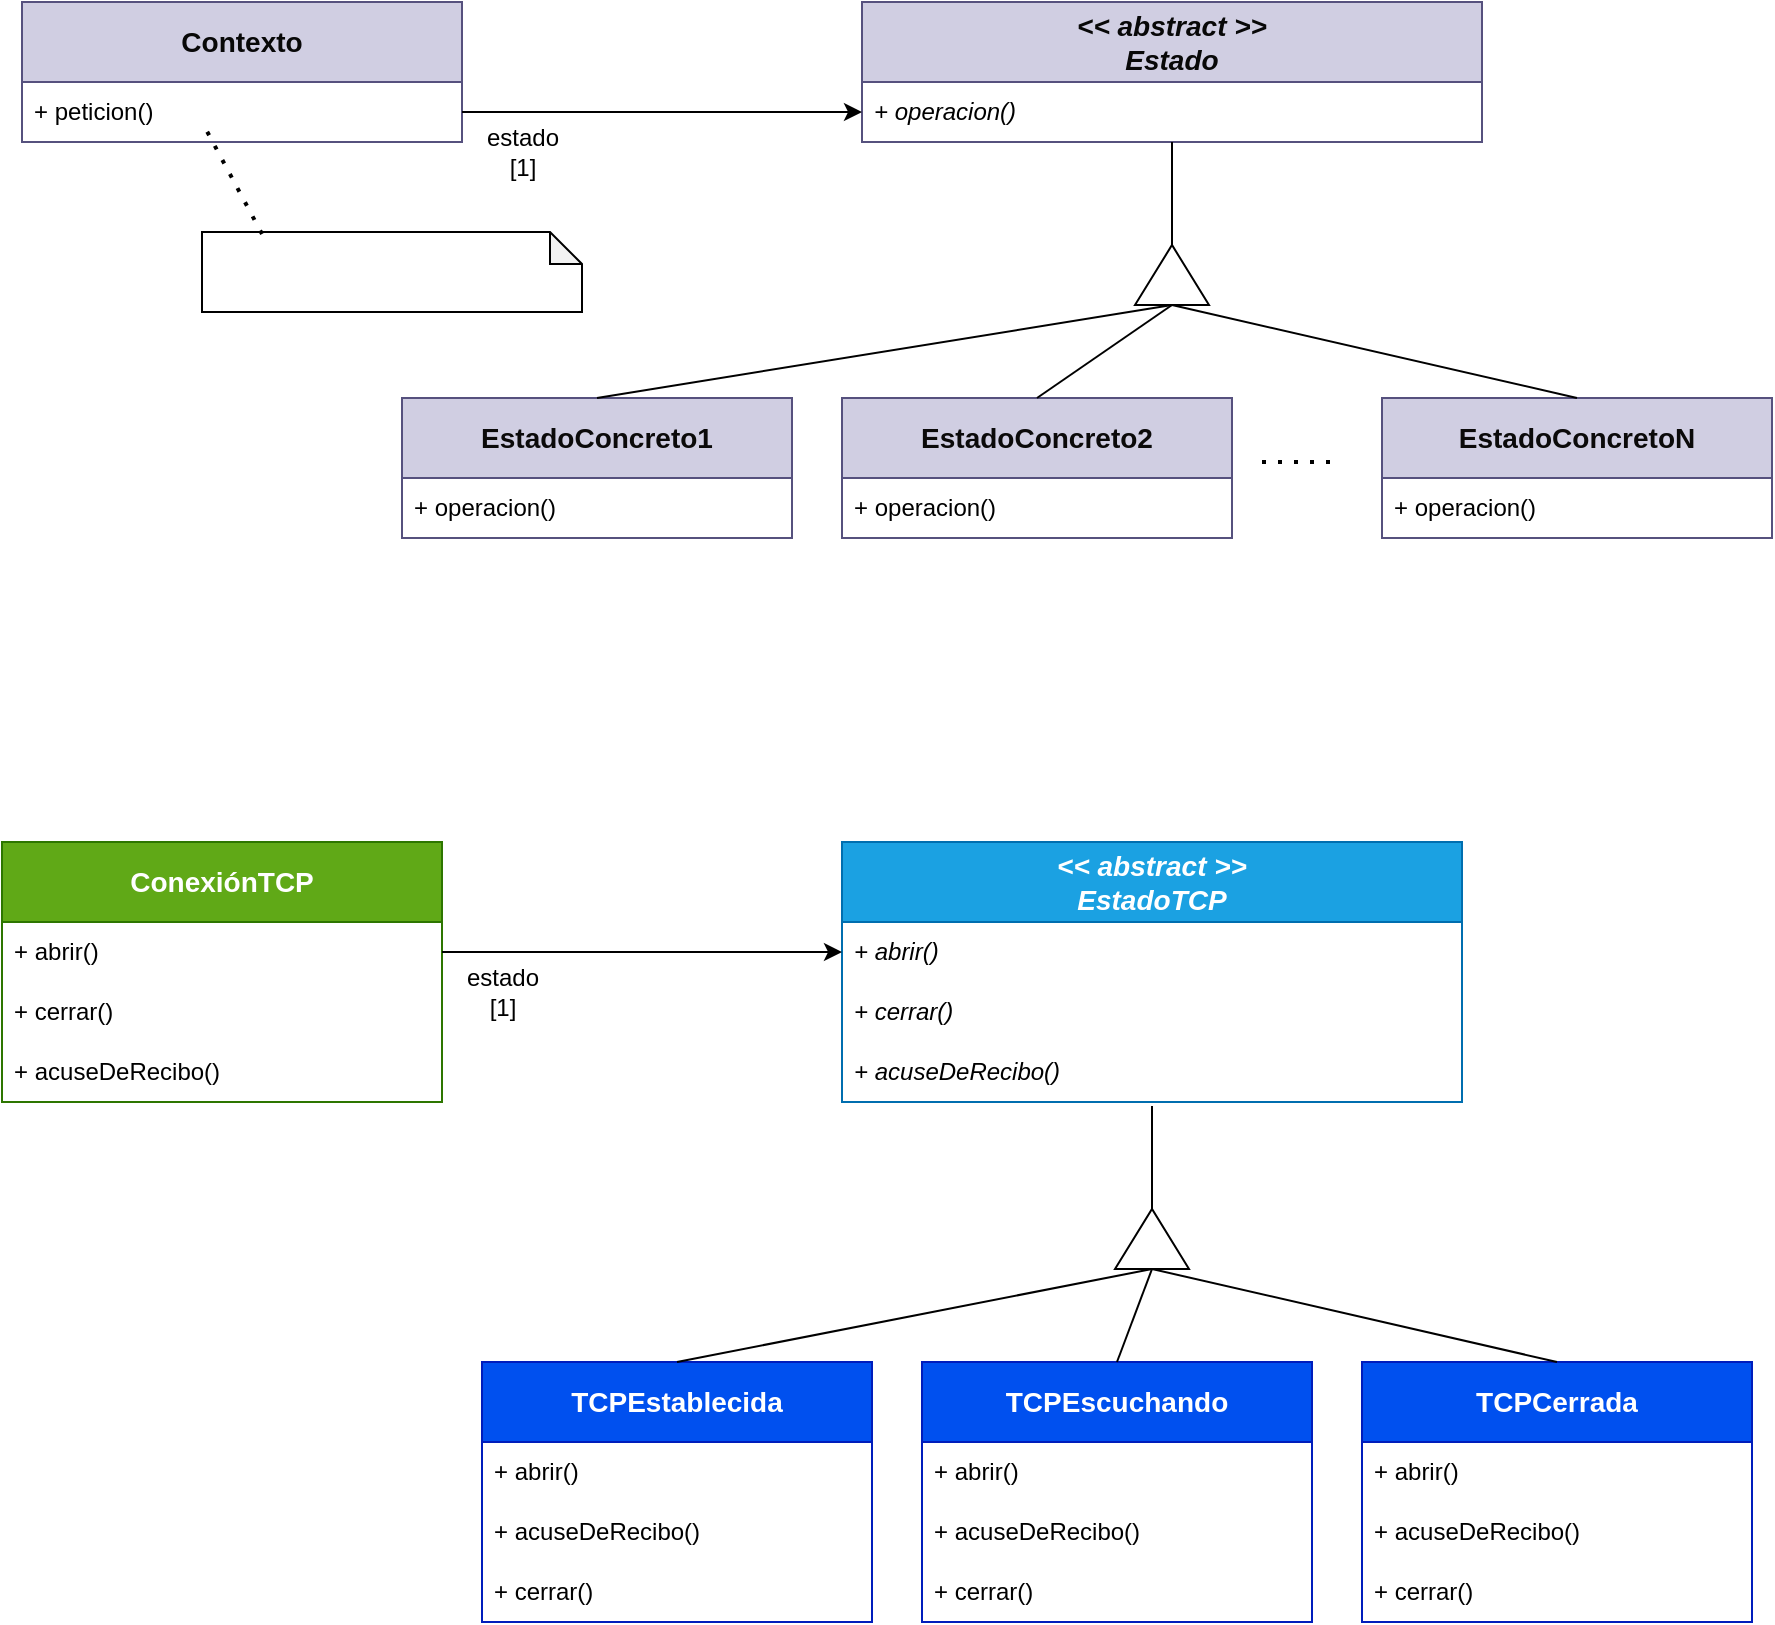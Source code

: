 <mxfile>
    <diagram id="w0s7VxQEyyxQoXV_-qH1" name="Page-1">
        <mxGraphModel dx="1452" dy="1197" grid="1" gridSize="10" guides="1" tooltips="1" connect="1" arrows="1" fold="1" page="0" pageScale="1" pageWidth="850" pageHeight="1100" math="0" shadow="0">
            <root>
                <mxCell id="0"/>
                <mxCell id="1" parent="0"/>
                <mxCell id="3" value="&lt;b style=&quot;font-size: 14px;&quot;&gt;&lt;i&gt;&amp;lt;&amp;lt; abstract &amp;gt;&amp;gt;&lt;br&gt;EstadoTCP&lt;/i&gt;&lt;/b&gt;" style="swimlane;fontStyle=0;childLayout=stackLayout;horizontal=1;startSize=40;horizontalStack=0;resizeParent=1;resizeParentMax=0;resizeLast=0;collapsible=1;marginBottom=0;whiteSpace=wrap;html=1;fillColor=#1ba1e2;fontColor=#ffffff;strokeColor=#006EAF;" parent="1" vertex="1">
                    <mxGeometry x="260" y="250" width="310" height="130" as="geometry"/>
                </mxCell>
                <mxCell id="27" value="+ abrir()" style="text;strokeColor=none;fillColor=none;align=left;verticalAlign=middle;spacingLeft=4;spacingRight=4;overflow=hidden;points=[[0,0.5],[1,0.5]];portConstraint=eastwest;rotatable=0;whiteSpace=wrap;html=1;fontStyle=2" vertex="1" parent="3">
                    <mxGeometry y="40" width="310" height="30" as="geometry"/>
                </mxCell>
                <mxCell id="28" value="+ cerrar()" style="text;strokeColor=none;fillColor=none;align=left;verticalAlign=middle;spacingLeft=4;spacingRight=4;overflow=hidden;points=[[0,0.5],[1,0.5]];portConstraint=eastwest;rotatable=0;whiteSpace=wrap;html=1;fontStyle=2" vertex="1" parent="3">
                    <mxGeometry y="70" width="310" height="30" as="geometry"/>
                </mxCell>
                <mxCell id="29" value="+ acuseDeRecibo()" style="text;strokeColor=none;fillColor=none;align=left;verticalAlign=middle;spacingLeft=4;spacingRight=4;overflow=hidden;points=[[0,0.5],[1,0.5]];portConstraint=eastwest;rotatable=0;whiteSpace=wrap;html=1;fontStyle=2" vertex="1" parent="3">
                    <mxGeometry y="100" width="310" height="30" as="geometry"/>
                </mxCell>
                <mxCell id="7" value="&lt;span style=&quot;font-size: 14px;&quot;&gt;&lt;b&gt;TCPEstablecida&lt;/b&gt;&lt;/span&gt;" style="swimlane;fontStyle=0;childLayout=stackLayout;horizontal=1;startSize=40;horizontalStack=0;resizeParent=1;resizeParentMax=0;resizeLast=0;collapsible=1;marginBottom=0;whiteSpace=wrap;html=1;fillColor=#0050ef;fontColor=#ffffff;strokeColor=#001DBC;" parent="1" vertex="1">
                    <mxGeometry x="80" y="510" width="195" height="130" as="geometry"/>
                </mxCell>
                <mxCell id="32" value="+ abrir()" style="text;strokeColor=none;fillColor=none;align=left;verticalAlign=middle;spacingLeft=4;spacingRight=4;overflow=hidden;points=[[0,0.5],[1,0.5]];portConstraint=eastwest;rotatable=0;whiteSpace=wrap;html=1;" vertex="1" parent="7">
                    <mxGeometry y="40" width="195" height="30" as="geometry"/>
                </mxCell>
                <mxCell id="34" value="+ acuseDeRecibo()" style="text;strokeColor=none;fillColor=none;align=left;verticalAlign=middle;spacingLeft=4;spacingRight=4;overflow=hidden;points=[[0,0.5],[1,0.5]];portConstraint=eastwest;rotatable=0;whiteSpace=wrap;html=1;" vertex="1" parent="7">
                    <mxGeometry y="70" width="195" height="30" as="geometry"/>
                </mxCell>
                <mxCell id="33" value="+ cerrar()" style="text;strokeColor=none;fillColor=none;align=left;verticalAlign=middle;spacingLeft=4;spacingRight=4;overflow=hidden;points=[[0,0.5],[1,0.5]];portConstraint=eastwest;rotatable=0;whiteSpace=wrap;html=1;" vertex="1" parent="7">
                    <mxGeometry y="100" width="195" height="30" as="geometry"/>
                </mxCell>
                <mxCell id="11" value="" style="endArrow=none;html=1;fontSize=14;exitX=1;exitY=0.5;exitDx=0;exitDy=0;entryX=0.5;entryY=1.067;entryDx=0;entryDy=0;entryPerimeter=0;startArrow=none;" parent="1" source="15" target="29" edge="1">
                    <mxGeometry width="50" height="50" relative="1" as="geometry">
                        <mxPoint x="400" y="420" as="sourcePoint"/>
                        <mxPoint x="415" y="413.99" as="targetPoint"/>
                    </mxGeometry>
                </mxCell>
                <mxCell id="20" value="" style="endArrow=none;html=1;fontSize=14;exitX=0.5;exitY=0;exitDx=0;exitDy=0;entryX=0;entryY=0.5;entryDx=0;entryDy=0;" edge="1" parent="1" source="7" target="15">
                    <mxGeometry width="50" height="50" relative="1" as="geometry">
                        <mxPoint x="415" y="510" as="sourcePoint"/>
                        <mxPoint x="410" y="390" as="targetPoint"/>
                    </mxGeometry>
                </mxCell>
                <mxCell id="15" value="" style="triangle;whiteSpace=wrap;html=1;fontSize=14;rotation=-90;" parent="1" vertex="1">
                    <mxGeometry x="400" y="430" width="30" height="37" as="geometry"/>
                </mxCell>
                <mxCell id="21" value="&lt;span style=&quot;font-size: 14px;&quot;&gt;&lt;b&gt;ConexiónTCP&lt;/b&gt;&lt;/span&gt;" style="swimlane;fontStyle=0;childLayout=stackLayout;horizontal=1;startSize=40;horizontalStack=0;resizeParent=1;resizeParentMax=0;resizeLast=0;collapsible=1;marginBottom=0;whiteSpace=wrap;html=1;fillColor=#60a917;fontColor=#ffffff;strokeColor=#2D7600;" vertex="1" parent="1">
                    <mxGeometry x="-160" y="250" width="220" height="130" as="geometry"/>
                </mxCell>
                <mxCell id="22" value="+ abrir()" style="text;strokeColor=none;fillColor=none;align=left;verticalAlign=middle;spacingLeft=4;spacingRight=4;overflow=hidden;points=[[0,0.5],[1,0.5]];portConstraint=eastwest;rotatable=0;whiteSpace=wrap;html=1;" vertex="1" parent="21">
                    <mxGeometry y="40" width="220" height="30" as="geometry"/>
                </mxCell>
                <mxCell id="24" value="+ cerrar()" style="text;strokeColor=none;fillColor=none;align=left;verticalAlign=middle;spacingLeft=4;spacingRight=4;overflow=hidden;points=[[0,0.5],[1,0.5]];portConstraint=eastwest;rotatable=0;whiteSpace=wrap;html=1;" vertex="1" parent="21">
                    <mxGeometry y="70" width="220" height="30" as="geometry"/>
                </mxCell>
                <mxCell id="26" value="+ acuseDeRecibo()" style="text;strokeColor=none;fillColor=none;align=left;verticalAlign=middle;spacingLeft=4;spacingRight=4;overflow=hidden;points=[[0,0.5],[1,0.5]];portConstraint=eastwest;rotatable=0;whiteSpace=wrap;html=1;" vertex="1" parent="21">
                    <mxGeometry y="100" width="220" height="30" as="geometry"/>
                </mxCell>
                <mxCell id="30" value="" style="endArrow=classic;html=1;exitX=1;exitY=0.5;exitDx=0;exitDy=0;entryX=0;entryY=0.5;entryDx=0;entryDy=0;" edge="1" parent="1" source="22" target="27">
                    <mxGeometry width="50" height="50" relative="1" as="geometry">
                        <mxPoint x="240" y="480" as="sourcePoint"/>
                        <mxPoint x="290" y="430" as="targetPoint"/>
                    </mxGeometry>
                </mxCell>
                <mxCell id="31" value="estado&lt;br&gt;[1]" style="text;html=1;align=center;verticalAlign=middle;resizable=0;points=[];autosize=1;strokeColor=none;fillColor=none;" vertex="1" parent="1">
                    <mxGeometry x="60" y="305" width="60" height="40" as="geometry"/>
                </mxCell>
                <mxCell id="35" value="&lt;span style=&quot;font-size: 14px;&quot;&gt;&lt;b&gt;TCPEscuchando&lt;/b&gt;&lt;/span&gt;" style="swimlane;fontStyle=0;childLayout=stackLayout;horizontal=1;startSize=40;horizontalStack=0;resizeParent=1;resizeParentMax=0;resizeLast=0;collapsible=1;marginBottom=0;whiteSpace=wrap;html=1;fillColor=#0050ef;fontColor=#ffffff;strokeColor=#001DBC;" vertex="1" parent="1">
                    <mxGeometry x="300" y="510" width="195" height="130" as="geometry"/>
                </mxCell>
                <mxCell id="36" value="+ abrir()" style="text;strokeColor=none;fillColor=none;align=left;verticalAlign=middle;spacingLeft=4;spacingRight=4;overflow=hidden;points=[[0,0.5],[1,0.5]];portConstraint=eastwest;rotatable=0;whiteSpace=wrap;html=1;" vertex="1" parent="35">
                    <mxGeometry y="40" width="195" height="30" as="geometry"/>
                </mxCell>
                <mxCell id="37" value="+ acuseDeRecibo()" style="text;strokeColor=none;fillColor=none;align=left;verticalAlign=middle;spacingLeft=4;spacingRight=4;overflow=hidden;points=[[0,0.5],[1,0.5]];portConstraint=eastwest;rotatable=0;whiteSpace=wrap;html=1;" vertex="1" parent="35">
                    <mxGeometry y="70" width="195" height="30" as="geometry"/>
                </mxCell>
                <mxCell id="38" value="+ cerrar()" style="text;strokeColor=none;fillColor=none;align=left;verticalAlign=middle;spacingLeft=4;spacingRight=4;overflow=hidden;points=[[0,0.5],[1,0.5]];portConstraint=eastwest;rotatable=0;whiteSpace=wrap;html=1;" vertex="1" parent="35">
                    <mxGeometry y="100" width="195" height="30" as="geometry"/>
                </mxCell>
                <mxCell id="39" value="&lt;span style=&quot;font-size: 14px;&quot;&gt;&lt;b&gt;TCPCerrada&lt;/b&gt;&lt;/span&gt;" style="swimlane;fontStyle=0;childLayout=stackLayout;horizontal=1;startSize=40;horizontalStack=0;resizeParent=1;resizeParentMax=0;resizeLast=0;collapsible=1;marginBottom=0;whiteSpace=wrap;html=1;fillColor=#0050ef;fontColor=#ffffff;strokeColor=#001DBC;" vertex="1" parent="1">
                    <mxGeometry x="520" y="510" width="195" height="130" as="geometry"/>
                </mxCell>
                <mxCell id="40" value="+ abrir()" style="text;strokeColor=none;fillColor=none;align=left;verticalAlign=middle;spacingLeft=4;spacingRight=4;overflow=hidden;points=[[0,0.5],[1,0.5]];portConstraint=eastwest;rotatable=0;whiteSpace=wrap;html=1;" vertex="1" parent="39">
                    <mxGeometry y="40" width="195" height="30" as="geometry"/>
                </mxCell>
                <mxCell id="41" value="+ acuseDeRecibo()" style="text;strokeColor=none;fillColor=none;align=left;verticalAlign=middle;spacingLeft=4;spacingRight=4;overflow=hidden;points=[[0,0.5],[1,0.5]];portConstraint=eastwest;rotatable=0;whiteSpace=wrap;html=1;" vertex="1" parent="39">
                    <mxGeometry y="70" width="195" height="30" as="geometry"/>
                </mxCell>
                <mxCell id="42" value="+ cerrar()" style="text;strokeColor=none;fillColor=none;align=left;verticalAlign=middle;spacingLeft=4;spacingRight=4;overflow=hidden;points=[[0,0.5],[1,0.5]];portConstraint=eastwest;rotatable=0;whiteSpace=wrap;html=1;" vertex="1" parent="39">
                    <mxGeometry y="100" width="195" height="30" as="geometry"/>
                </mxCell>
                <mxCell id="43" value="" style="endArrow=none;html=1;fontSize=14;exitX=0.5;exitY=0;exitDx=0;exitDy=0;entryX=0;entryY=0.5;entryDx=0;entryDy=0;" edge="1" parent="1" source="35" target="15">
                    <mxGeometry width="50" height="50" relative="1" as="geometry">
                        <mxPoint x="187.5" y="520" as="sourcePoint"/>
                        <mxPoint x="425" y="473.5" as="targetPoint"/>
                    </mxGeometry>
                </mxCell>
                <mxCell id="44" value="" style="endArrow=none;html=1;fontSize=14;exitX=0.5;exitY=0;exitDx=0;exitDy=0;entryX=0;entryY=0.5;entryDx=0;entryDy=0;" edge="1" parent="1" source="39" target="15">
                    <mxGeometry width="50" height="50" relative="1" as="geometry">
                        <mxPoint x="197.5" y="530" as="sourcePoint"/>
                        <mxPoint x="435" y="483.5" as="targetPoint"/>
                    </mxGeometry>
                </mxCell>
                <mxCell id="58" value="&lt;b style=&quot;font-size: 14px;&quot;&gt;&lt;i&gt;&amp;lt;&amp;lt; abstract &amp;gt;&amp;gt;&lt;br&gt;Estado&lt;/i&gt;&lt;/b&gt;" style="swimlane;fontStyle=0;childLayout=stackLayout;horizontal=1;startSize=40;horizontalStack=0;resizeParent=1;resizeParentMax=0;resizeLast=0;collapsible=1;marginBottom=0;whiteSpace=wrap;html=1;fillColor=#d0cee2;strokeColor=#56517e;fontColor=#080808;" vertex="1" parent="1">
                    <mxGeometry x="270" y="-170" width="310" height="70" as="geometry"/>
                </mxCell>
                <mxCell id="85" value="&lt;i&gt;+ operacion()&lt;/i&gt;" style="text;strokeColor=none;fillColor=none;align=left;verticalAlign=middle;spacingLeft=4;spacingRight=4;overflow=hidden;points=[[0,0.5],[1,0.5]];portConstraint=eastwest;rotatable=0;whiteSpace=wrap;html=1;" vertex="1" parent="58">
                    <mxGeometry y="40" width="310" height="30" as="geometry"/>
                </mxCell>
                <mxCell id="62" value="&lt;b style=&quot;font-size: 14px;&quot;&gt;EstadoConcreto1&lt;/b&gt;" style="swimlane;fontStyle=0;childLayout=stackLayout;horizontal=1;startSize=40;horizontalStack=0;resizeParent=1;resizeParentMax=0;resizeLast=0;collapsible=1;marginBottom=0;whiteSpace=wrap;html=1;fillColor=#d0cee2;strokeColor=#56517e;fontColor=#0b0a0a;" vertex="1" parent="1">
                    <mxGeometry x="40" y="28" width="195" height="70" as="geometry"/>
                </mxCell>
                <mxCell id="87" value="+ operacion()" style="text;strokeColor=none;fillColor=none;align=left;verticalAlign=middle;spacingLeft=4;spacingRight=4;overflow=hidden;points=[[0,0.5],[1,0.5]];portConstraint=eastwest;rotatable=0;whiteSpace=wrap;html=1;" vertex="1" parent="62">
                    <mxGeometry y="40" width="195" height="30" as="geometry"/>
                </mxCell>
                <mxCell id="66" value="" style="endArrow=none;html=1;fontSize=14;exitX=1;exitY=0.5;exitDx=0;exitDy=0;entryX=0.5;entryY=1.067;entryDx=0;entryDy=0;entryPerimeter=0;startArrow=none;" edge="1" parent="1" source="68">
                    <mxGeometry width="50" height="50" relative="1" as="geometry">
                        <mxPoint x="410" y="-62" as="sourcePoint"/>
                        <mxPoint x="425" y="-99.99" as="targetPoint"/>
                    </mxGeometry>
                </mxCell>
                <mxCell id="67" value="" style="endArrow=none;html=1;fontSize=14;exitX=0.5;exitY=0;exitDx=0;exitDy=0;entryX=0;entryY=0.5;entryDx=0;entryDy=0;" edge="1" parent="1" source="62" target="68">
                    <mxGeometry width="50" height="50" relative="1" as="geometry">
                        <mxPoint x="425" y="28" as="sourcePoint"/>
                        <mxPoint x="420" y="-92" as="targetPoint"/>
                    </mxGeometry>
                </mxCell>
                <mxCell id="68" value="" style="triangle;whiteSpace=wrap;html=1;fontSize=14;rotation=-90;" vertex="1" parent="1">
                    <mxGeometry x="410" y="-52" width="30" height="37" as="geometry"/>
                </mxCell>
                <mxCell id="69" value="&lt;span style=&quot;font-size: 14px;&quot;&gt;&lt;b&gt;Contexto&lt;/b&gt;&lt;/span&gt;" style="swimlane;fontStyle=0;childLayout=stackLayout;horizontal=1;startSize=40;horizontalStack=0;resizeParent=1;resizeParentMax=0;resizeLast=0;collapsible=1;marginBottom=0;whiteSpace=wrap;html=1;fillColor=#d0cee2;strokeColor=#56517e;fontColor=#080808;" vertex="1" parent="1">
                    <mxGeometry x="-150" y="-170" width="220" height="70" as="geometry"/>
                </mxCell>
                <mxCell id="70" value="+ peticion()" style="text;strokeColor=none;fillColor=none;align=left;verticalAlign=middle;spacingLeft=4;spacingRight=4;overflow=hidden;points=[[0,0.5],[1,0.5]];portConstraint=eastwest;rotatable=0;whiteSpace=wrap;html=1;" vertex="1" parent="69">
                    <mxGeometry y="40" width="220" height="30" as="geometry"/>
                </mxCell>
                <mxCell id="73" value="" style="endArrow=classic;html=1;exitX=1;exitY=0.5;exitDx=0;exitDy=0;entryX=0;entryY=0.5;entryDx=0;entryDy=0;" edge="1" parent="1" source="70">
                    <mxGeometry width="50" height="50" relative="1" as="geometry">
                        <mxPoint x="250" y="60" as="sourcePoint"/>
                        <mxPoint x="270" y="-115" as="targetPoint"/>
                    </mxGeometry>
                </mxCell>
                <mxCell id="74" value="estado&lt;br&gt;[1]" style="text;html=1;align=center;verticalAlign=middle;resizable=0;points=[];autosize=1;strokeColor=none;fillColor=none;" vertex="1" parent="1">
                    <mxGeometry x="70" y="-115" width="60" height="40" as="geometry"/>
                </mxCell>
                <mxCell id="75" value="&lt;span style=&quot;font-size: 14px;&quot;&gt;&lt;b&gt;EstadoConcreto2&lt;/b&gt;&lt;/span&gt;" style="swimlane;fontStyle=0;childLayout=stackLayout;horizontal=1;startSize=40;horizontalStack=0;resizeParent=1;resizeParentMax=0;resizeLast=0;collapsible=1;marginBottom=0;whiteSpace=wrap;html=1;fillColor=#d0cee2;strokeColor=#56517e;fontColor=#0b0a0a;" vertex="1" parent="1">
                    <mxGeometry x="260" y="28" width="195" height="70" as="geometry"/>
                </mxCell>
                <mxCell id="90" value="+ operacion()" style="text;strokeColor=none;fillColor=none;align=left;verticalAlign=middle;spacingLeft=4;spacingRight=4;overflow=hidden;points=[[0,0.5],[1,0.5]];portConstraint=eastwest;rotatable=0;whiteSpace=wrap;html=1;" vertex="1" parent="75">
                    <mxGeometry y="40" width="195" height="30" as="geometry"/>
                </mxCell>
                <mxCell id="79" value="&lt;b style=&quot;font-size: 14px;&quot;&gt;EstadoConcretoN&lt;/b&gt;" style="swimlane;fontStyle=0;childLayout=stackLayout;horizontal=1;startSize=40;horizontalStack=0;resizeParent=1;resizeParentMax=0;resizeLast=0;collapsible=1;marginBottom=0;whiteSpace=wrap;html=1;fillColor=#d0cee2;strokeColor=#56517e;fontColor=#0b0a0a;" vertex="1" parent="1">
                    <mxGeometry x="530" y="28" width="195" height="70" as="geometry"/>
                </mxCell>
                <mxCell id="91" value="+ operacion()" style="text;strokeColor=none;fillColor=none;align=left;verticalAlign=middle;spacingLeft=4;spacingRight=4;overflow=hidden;points=[[0,0.5],[1,0.5]];portConstraint=eastwest;rotatable=0;whiteSpace=wrap;html=1;" vertex="1" parent="79">
                    <mxGeometry y="40" width="195" height="30" as="geometry"/>
                </mxCell>
                <mxCell id="83" value="" style="endArrow=none;html=1;fontSize=14;exitX=0.5;exitY=0;exitDx=0;exitDy=0;entryX=0;entryY=0.5;entryDx=0;entryDy=0;" edge="1" parent="1" source="75" target="68">
                    <mxGeometry width="50" height="50" relative="1" as="geometry">
                        <mxPoint x="197.5" y="38" as="sourcePoint"/>
                        <mxPoint x="435" y="-8.5" as="targetPoint"/>
                    </mxGeometry>
                </mxCell>
                <mxCell id="84" value="" style="endArrow=none;html=1;fontSize=14;exitX=0.5;exitY=0;exitDx=0;exitDy=0;entryX=0;entryY=0.5;entryDx=0;entryDy=0;" edge="1" parent="1" source="79" target="68">
                    <mxGeometry width="50" height="50" relative="1" as="geometry">
                        <mxPoint x="207.5" y="48" as="sourcePoint"/>
                        <mxPoint x="445" y="1.5" as="targetPoint"/>
                    </mxGeometry>
                </mxCell>
                <mxCell id="86" value="" style="endArrow=none;dashed=1;html=1;dashPattern=1 3;strokeWidth=2;fontColor=#080808;" edge="1" parent="1">
                    <mxGeometry width="50" height="50" relative="1" as="geometry">
                        <mxPoint x="470" y="60" as="sourcePoint"/>
                        <mxPoint x="510" y="60" as="targetPoint"/>
                    </mxGeometry>
                </mxCell>
                <mxCell id="92" value="&lt;font color=&quot;#ffffff&quot;&gt;estado.operacion()&lt;/font&gt;" style="shape=note;whiteSpace=wrap;html=1;backgroundOutline=1;darkOpacity=0.05;fontColor=#080808;size=16;" vertex="1" parent="1">
                    <mxGeometry x="-60" y="-55" width="190" height="40" as="geometry"/>
                </mxCell>
                <mxCell id="93" value="" style="endArrow=none;dashed=1;html=1;dashPattern=1 3;strokeWidth=2;fontColor=#FFFFFF;exitX=0.158;exitY=0.025;exitDx=0;exitDy=0;exitPerimeter=0;" edge="1" parent="1" source="92">
                    <mxGeometry width="50" height="50" relative="1" as="geometry">
                        <mxPoint x="-80" y="-70" as="sourcePoint"/>
                        <mxPoint x="-60" y="-110" as="targetPoint"/>
                    </mxGeometry>
                </mxCell>
            </root>
        </mxGraphModel>
    </diagram>
</mxfile>
